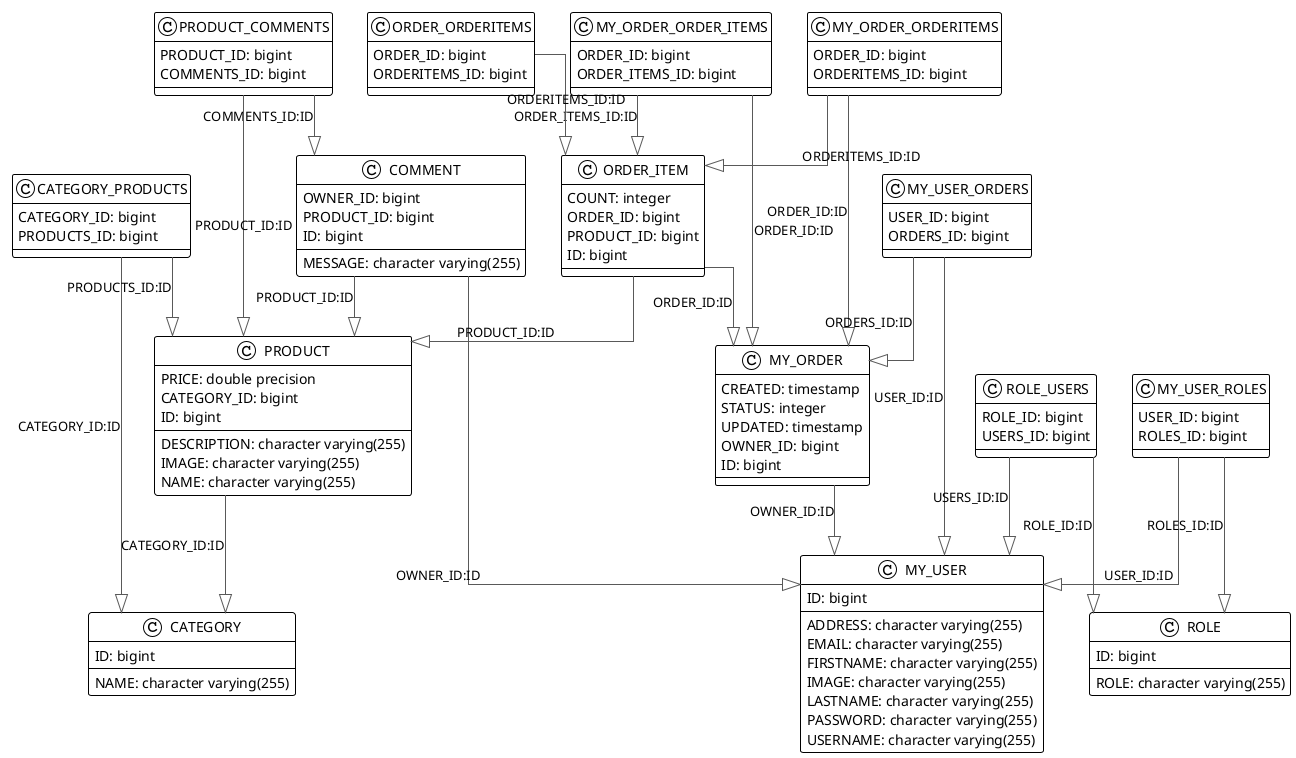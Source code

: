 @startuml

!theme plain
top to bottom direction
skinparam linetype ortho

class CATEGORY {
   NAME: character varying(255)
   ID: bigint
}
class CATEGORY_PRODUCTS {
   CATEGORY_ID: bigint
   PRODUCTS_ID: bigint
}
class COMMENT {
   MESSAGE: character varying(255)
   OWNER_ID: bigint
   PRODUCT_ID: bigint
   ID: bigint
}
class MY_ORDER {
   CREATED: timestamp
   STATUS: integer
   UPDATED: timestamp
   OWNER_ID: bigint
   ID: bigint
}
class MY_ORDER_ORDERITEMS {
   ORDER_ID: bigint
   ORDERITEMS_ID: bigint
}
class MY_ORDER_ORDER_ITEMS {
   ORDER_ID: bigint
   ORDER_ITEMS_ID: bigint
}
class MY_USER {
   ADDRESS: character varying(255)
   EMAIL: character varying(255)
   FIRSTNAME: character varying(255)
   IMAGE: character varying(255)
   LASTNAME: character varying(255)
   PASSWORD: character varying(255)
   USERNAME: character varying(255)
   ID: bigint
}
class MY_USER_ORDERS {
   USER_ID: bigint
   ORDERS_ID: bigint
}
class MY_USER_ROLES {
   USER_ID: bigint
   ROLES_ID: bigint
}
class ORDER_ITEM {
   COUNT: integer
   ORDER_ID: bigint
   PRODUCT_ID: bigint
   ID: bigint
}
class ORDER_ORDERITEMS {
   ORDER_ID: bigint
   ORDERITEMS_ID: bigint
}
class PRODUCT {
   DESCRIPTION: character varying(255)
   IMAGE: character varying(255)
   NAME: character varying(255)
   PRICE: double precision
   CATEGORY_ID: bigint
   ID: bigint
}
class PRODUCT_COMMENTS {
   PRODUCT_ID: bigint
   COMMENTS_ID: bigint
}
class ROLE {
   ROLE: character varying(255)
   ID: bigint
}
class ROLE_USERS {
   ROLE_ID: bigint
   USERS_ID: bigint
}

CATEGORY_PRODUCTS     -[#595959,plain]-^  CATEGORY             : "CATEGORY_ID:ID"
CATEGORY_PRODUCTS     -[#595959,plain]-^  PRODUCT              : "PRODUCTS_ID:ID"
COMMENT               -[#595959,plain]-^  MY_USER              : "OWNER_ID:ID"
COMMENT               -[#595959,plain]-^  PRODUCT              : "PRODUCT_ID:ID"
MY_ORDER              -[#595959,plain]-^  MY_USER              : "OWNER_ID:ID"
MY_ORDER_ORDERITEMS   -[#595959,plain]-^  MY_ORDER             : "ORDER_ID:ID"
MY_ORDER_ORDERITEMS   -[#595959,plain]-^  ORDER_ITEM           : "ORDERITEMS_ID:ID"
MY_ORDER_ORDER_ITEMS  -[#595959,plain]-^  MY_ORDER             : "ORDER_ID:ID"
MY_ORDER_ORDER_ITEMS  -[#595959,plain]-^  ORDER_ITEM           : "ORDER_ITEMS_ID:ID"
MY_USER_ORDERS        -[#595959,plain]-^  MY_ORDER             : "ORDERS_ID:ID"
MY_USER_ORDERS        -[#595959,plain]-^  MY_USER              : "USER_ID:ID"
MY_USER_ROLES         -[#595959,plain]-^  MY_USER              : "USER_ID:ID"
MY_USER_ROLES         -[#595959,plain]-^  ROLE                 : "ROLES_ID:ID"
ORDER_ITEM            -[#595959,plain]-^  MY_ORDER             : "ORDER_ID:ID"
ORDER_ITEM            -[#595959,plain]-^  PRODUCT              : "PRODUCT_ID:ID"
ORDER_ORDERITEMS      -[#595959,plain]-^  ORDER_ITEM           : "ORDERITEMS_ID:ID"
PRODUCT               -[#595959,plain]-^  CATEGORY             : "CATEGORY_ID:ID"
PRODUCT_COMMENTS      -[#595959,plain]-^  COMMENT              : "COMMENTS_ID:ID"
PRODUCT_COMMENTS      -[#595959,plain]-^  PRODUCT              : "PRODUCT_ID:ID"
ROLE_USERS            -[#595959,plain]-^  MY_USER              : "USERS_ID:ID"
ROLE_USERS            -[#595959,plain]-^  ROLE                 : "ROLE_ID:ID"
@enduml
